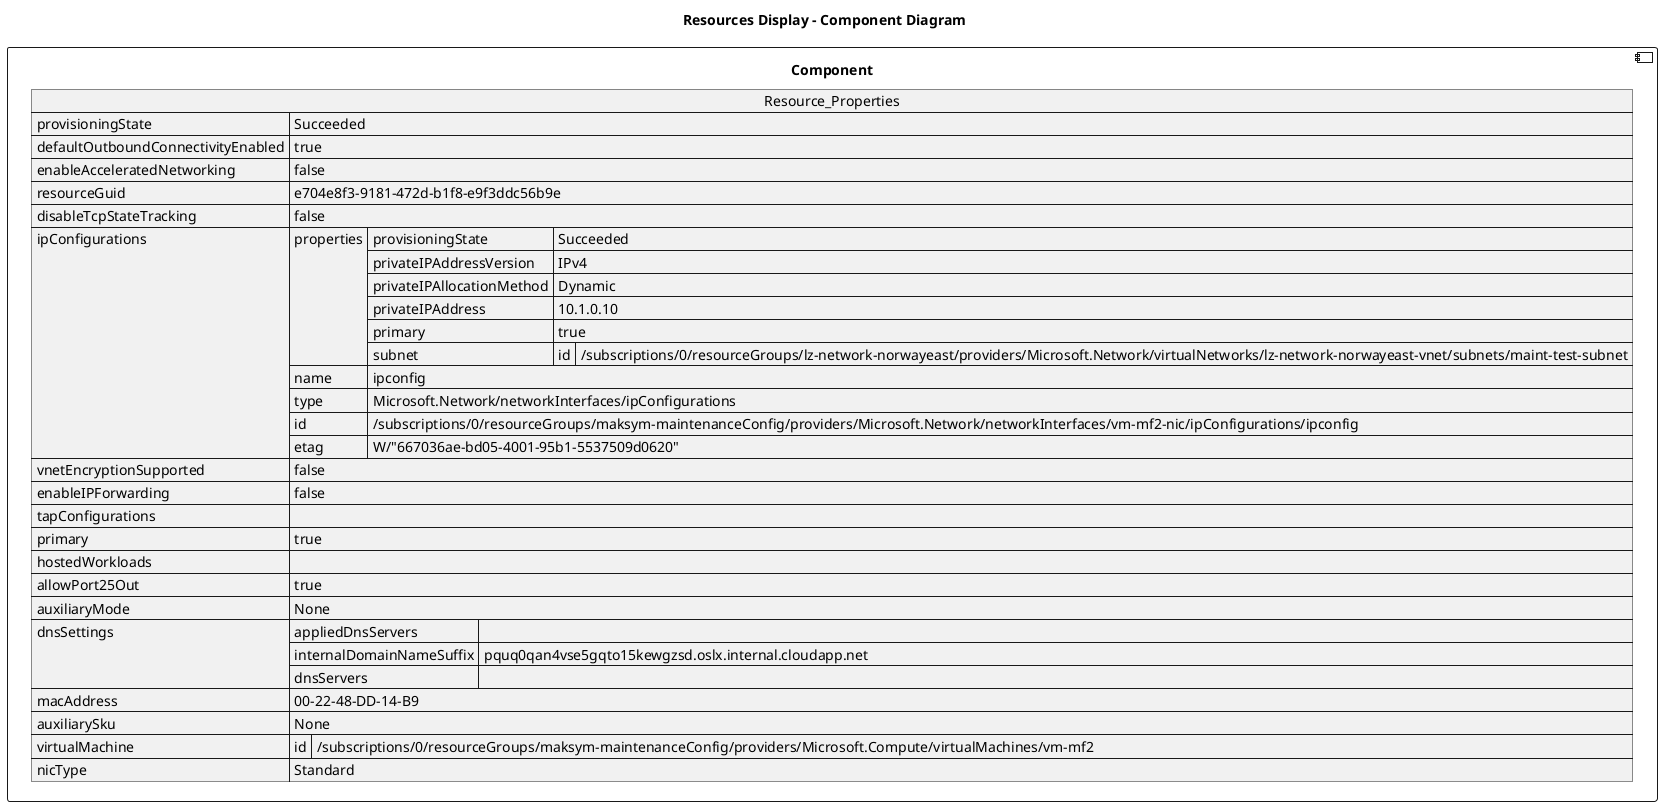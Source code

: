 @startuml

title Resources Display - Component Diagram

component Component {

json  Resource_Properties {
  "provisioningState": "Succeeded",
  "defaultOutboundConnectivityEnabled": true,
  "enableAcceleratedNetworking": false,
  "resourceGuid": "e704e8f3-9181-472d-b1f8-e9f3ddc56b9e",
  "disableTcpStateTracking": false,
  "ipConfigurations": [
    {
      "properties": {
        "provisioningState": "Succeeded",
        "privateIPAddressVersion": "IPv4",
        "privateIPAllocationMethod": "Dynamic",
        "privateIPAddress": "10.1.0.10",
        "primary": true,
        "subnet": {
          "id": "/subscriptions/0/resourceGroups/lz-network-norwayeast/providers/Microsoft.Network/virtualNetworks/lz-network-norwayeast-vnet/subnets/maint-test-subnet"
        }
      },
      "name": "ipconfig",
      "type": "Microsoft.Network/networkInterfaces/ipConfigurations",
      "id": "/subscriptions/0/resourceGroups/maksym-maintenanceConfig/providers/Microsoft.Network/networkInterfaces/vm-mf2-nic/ipConfigurations/ipconfig",
      "etag": "W/\"667036ae-bd05-4001-95b1-5537509d0620\""
    }
  ],
  "vnetEncryptionSupported": false,
  "enableIPForwarding": false,
  "tapConfigurations": [],
  "primary": true,
  "hostedWorkloads": [],
  "allowPort25Out": true,
  "auxiliaryMode": "None",
  "dnsSettings": {
    "appliedDnsServers": [],
    "internalDomainNameSuffix": "pquq0qan4vse5gqto15kewgzsd.oslx.internal.cloudapp.net",
    "dnsServers": []
  },
  "macAddress": "00-22-48-DD-14-B9",
  "auxiliarySku": "None",
  "virtualMachine": {
    "id": "/subscriptions/0/resourceGroups/maksym-maintenanceConfig/providers/Microsoft.Compute/virtualMachines/vm-mf2"
  },
  "nicType": "Standard"
}
}
@enduml
